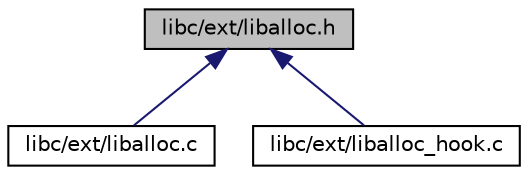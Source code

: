 digraph "libc/ext/liballoc.h"
{
  edge [fontname="Helvetica",fontsize="10",labelfontname="Helvetica",labelfontsize="10"];
  node [fontname="Helvetica",fontsize="10",shape=record];
  Node1 [label="libc/ext/liballoc.h",height=0.2,width=0.4,color="black", fillcolor="grey75", style="filled", fontcolor="black"];
  Node1 -> Node2 [dir="back",color="midnightblue",fontsize="10",style="solid",fontname="Helvetica"];
  Node2 [label="libc/ext/liballoc.c",height=0.2,width=0.4,color="black", fillcolor="white", style="filled",URL="$a00023.html"];
  Node1 -> Node3 [dir="back",color="midnightblue",fontsize="10",style="solid",fontname="Helvetica"];
  Node3 [label="libc/ext/liballoc_hook.c",height=0.2,width=0.4,color="black", fillcolor="white", style="filled",URL="$a00029.html"];
}
